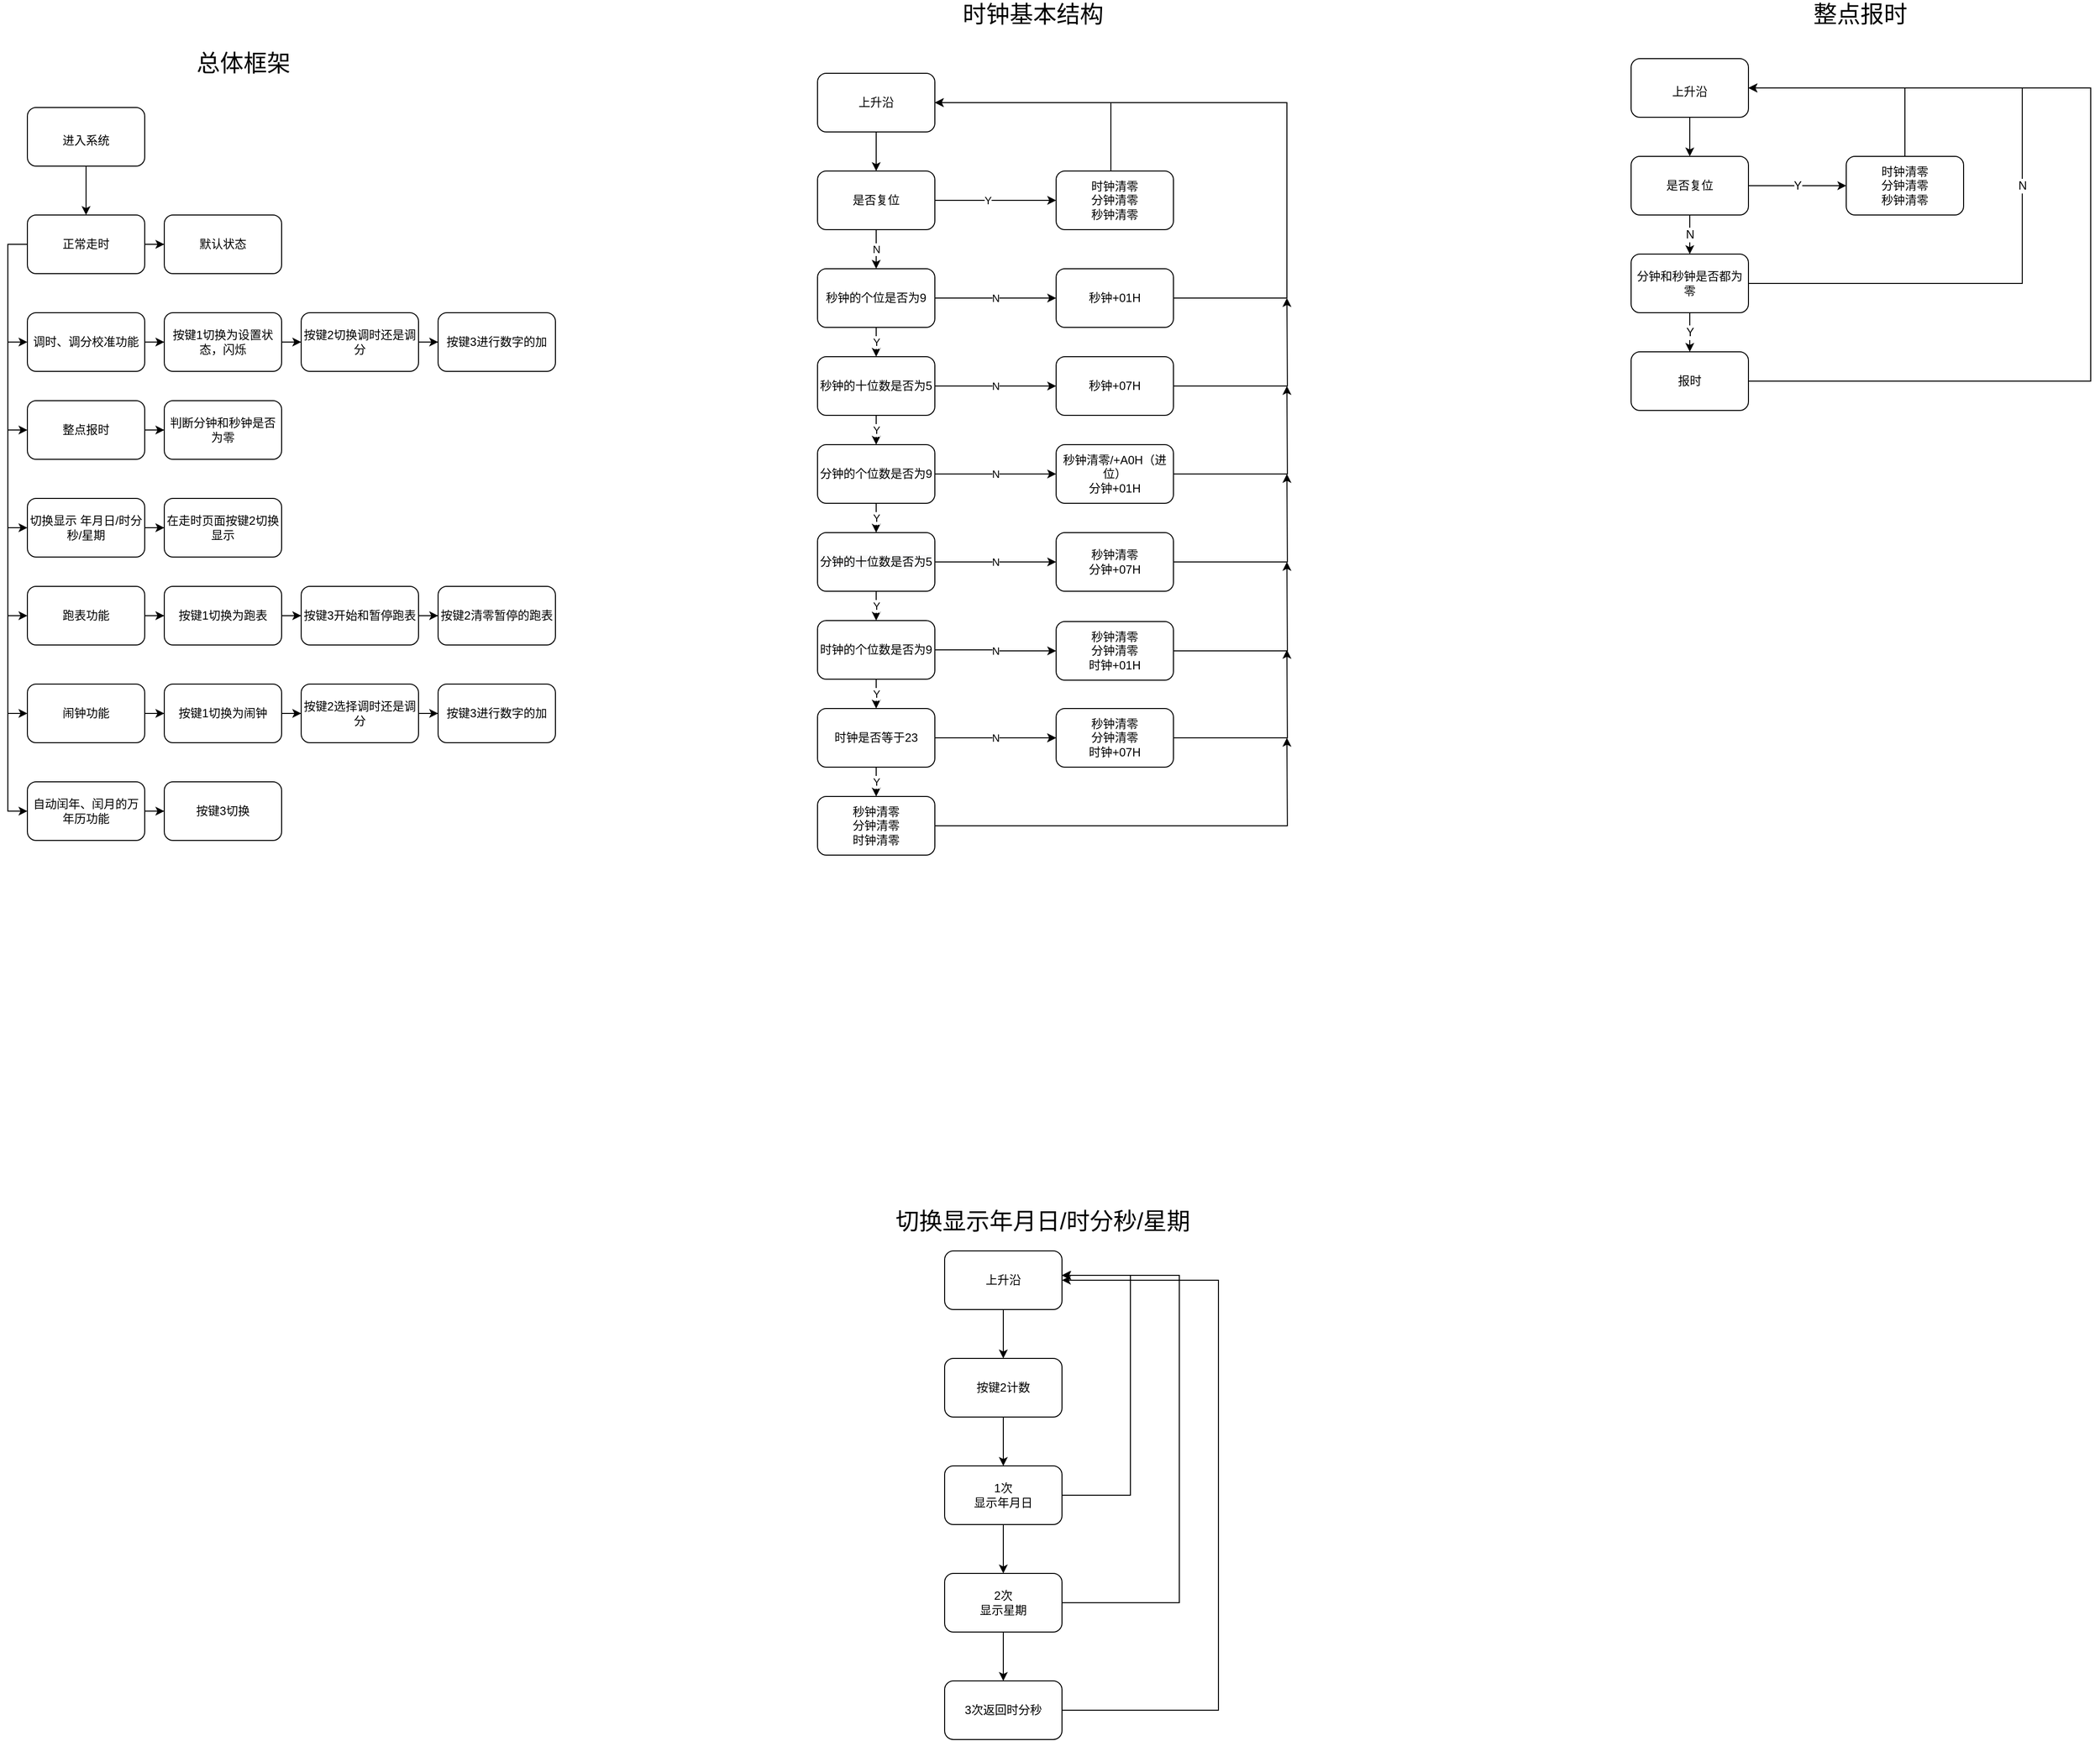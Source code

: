<mxfile version="15.7.4" type="github">
  <diagram id="j-hfwfwADfFg2-2y4FFS" name="Page-1">
    <mxGraphModel dx="620" dy="672" grid="1" gridSize="10" guides="1" tooltips="1" connect="1" arrows="1" fold="1" page="1" pageScale="1" pageWidth="827" pageHeight="1169" math="0" shadow="0">
      <root>
        <mxCell id="0" />
        <mxCell id="1" parent="0" />
        <mxCell id="kllltfMufQYbzrhNUkab-3" style="edgeStyle=orthogonalEdgeStyle;rounded=0;orthogonalLoop=1;jettySize=auto;html=1;exitX=0.5;exitY=1;exitDx=0;exitDy=0;entryX=0.5;entryY=0;entryDx=0;entryDy=0;" parent="1" source="kllltfMufQYbzrhNUkab-1" target="kllltfMufQYbzrhNUkab-2" edge="1">
          <mxGeometry relative="1" as="geometry" />
        </mxCell>
        <mxCell id="kllltfMufQYbzrhNUkab-1" value="上升沿" style="rounded=1;whiteSpace=wrap;html=1;" parent="1" vertex="1">
          <mxGeometry x="1828" y="165" width="120" height="60" as="geometry" />
        </mxCell>
        <mxCell id="kllltfMufQYbzrhNUkab-5" value="N" style="edgeStyle=orthogonalEdgeStyle;rounded=0;orthogonalLoop=1;jettySize=auto;html=1;exitX=0.5;exitY=1;exitDx=0;exitDy=0;entryX=0.5;entryY=0;entryDx=0;entryDy=0;" parent="1" source="kllltfMufQYbzrhNUkab-2" target="kllltfMufQYbzrhNUkab-4" edge="1">
          <mxGeometry relative="1" as="geometry" />
        </mxCell>
        <mxCell id="kllltfMufQYbzrhNUkab-7" style="edgeStyle=orthogonalEdgeStyle;rounded=0;orthogonalLoop=1;jettySize=auto;html=1;exitX=1;exitY=0.5;exitDx=0;exitDy=0;entryX=0;entryY=0.5;entryDx=0;entryDy=0;" parent="1" source="kllltfMufQYbzrhNUkab-2" target="kllltfMufQYbzrhNUkab-6" edge="1">
          <mxGeometry relative="1" as="geometry" />
        </mxCell>
        <mxCell id="kllltfMufQYbzrhNUkab-8" value="Y" style="edgeLabel;html=1;align=center;verticalAlign=middle;resizable=0;points=[];" parent="kllltfMufQYbzrhNUkab-7" vertex="1" connectable="0">
          <mxGeometry x="-0.136" relative="1" as="geometry">
            <mxPoint as="offset" />
          </mxGeometry>
        </mxCell>
        <mxCell id="kllltfMufQYbzrhNUkab-2" value="是否复位" style="rounded=1;whiteSpace=wrap;html=1;" parent="1" vertex="1">
          <mxGeometry x="1828" y="265" width="120" height="60" as="geometry" />
        </mxCell>
        <mxCell id="kllltfMufQYbzrhNUkab-21" value="N" style="edgeStyle=orthogonalEdgeStyle;rounded=0;orthogonalLoop=1;jettySize=auto;html=1;" parent="1" source="kllltfMufQYbzrhNUkab-4" target="kllltfMufQYbzrhNUkab-20" edge="1">
          <mxGeometry relative="1" as="geometry" />
        </mxCell>
        <mxCell id="kllltfMufQYbzrhNUkab-24" value="Y" style="edgeStyle=orthogonalEdgeStyle;rounded=0;orthogonalLoop=1;jettySize=auto;html=1;" parent="1" source="kllltfMufQYbzrhNUkab-4" target="kllltfMufQYbzrhNUkab-10" edge="1">
          <mxGeometry relative="1" as="geometry" />
        </mxCell>
        <mxCell id="kllltfMufQYbzrhNUkab-4" value="秒钟的个位是否为9" style="rounded=1;whiteSpace=wrap;html=1;" parent="1" vertex="1">
          <mxGeometry x="1828" y="365" width="120" height="60" as="geometry" />
        </mxCell>
        <mxCell id="kllltfMufQYbzrhNUkab-9" style="edgeStyle=orthogonalEdgeStyle;rounded=0;orthogonalLoop=1;jettySize=auto;html=1;entryX=1;entryY=0.5;entryDx=0;entryDy=0;" parent="1" source="kllltfMufQYbzrhNUkab-6" target="kllltfMufQYbzrhNUkab-1" edge="1">
          <mxGeometry relative="1" as="geometry">
            <Array as="points">
              <mxPoint x="2128" y="195" />
            </Array>
          </mxGeometry>
        </mxCell>
        <mxCell id="kllltfMufQYbzrhNUkab-6" value="时钟清零&lt;br&gt;分钟清零&lt;br&gt;秒钟清零" style="rounded=1;whiteSpace=wrap;html=1;" parent="1" vertex="1">
          <mxGeometry x="2072" y="265" width="120" height="60" as="geometry" />
        </mxCell>
        <mxCell id="kllltfMufQYbzrhNUkab-25" value="Y" style="edgeStyle=orthogonalEdgeStyle;rounded=0;orthogonalLoop=1;jettySize=auto;html=1;" parent="1" source="kllltfMufQYbzrhNUkab-10" target="kllltfMufQYbzrhNUkab-17" edge="1">
          <mxGeometry relative="1" as="geometry" />
        </mxCell>
        <mxCell id="kllltfMufQYbzrhNUkab-26" value="N" style="edgeStyle=orthogonalEdgeStyle;rounded=0;orthogonalLoop=1;jettySize=auto;html=1;" parent="1" source="kllltfMufQYbzrhNUkab-10" target="kllltfMufQYbzrhNUkab-16" edge="1">
          <mxGeometry relative="1" as="geometry" />
        </mxCell>
        <mxCell id="kllltfMufQYbzrhNUkab-10" value="秒钟的十位数是否为5" style="rounded=1;whiteSpace=wrap;html=1;" parent="1" vertex="1">
          <mxGeometry x="1828" y="455" width="120" height="60" as="geometry" />
        </mxCell>
        <mxCell id="kllltfMufQYbzrhNUkab-45" style="edgeStyle=orthogonalEdgeStyle;rounded=0;orthogonalLoop=1;jettySize=auto;html=1;" parent="1" source="kllltfMufQYbzrhNUkab-16" edge="1">
          <mxGeometry relative="1" as="geometry">
            <mxPoint x="2308" y="395" as="targetPoint" />
          </mxGeometry>
        </mxCell>
        <mxCell id="kllltfMufQYbzrhNUkab-16" value="秒钟+07H" style="rounded=1;whiteSpace=wrap;html=1;" parent="1" vertex="1">
          <mxGeometry x="2072" y="455" width="120" height="60" as="geometry" />
        </mxCell>
        <mxCell id="kllltfMufQYbzrhNUkab-27" value="N" style="edgeStyle=orthogonalEdgeStyle;rounded=0;orthogonalLoop=1;jettySize=auto;html=1;" parent="1" source="kllltfMufQYbzrhNUkab-17" target="kllltfMufQYbzrhNUkab-23" edge="1">
          <mxGeometry relative="1" as="geometry" />
        </mxCell>
        <mxCell id="kllltfMufQYbzrhNUkab-28" value="Y" style="edgeStyle=orthogonalEdgeStyle;rounded=0;orthogonalLoop=1;jettySize=auto;html=1;" parent="1" source="kllltfMufQYbzrhNUkab-17" target="kllltfMufQYbzrhNUkab-22" edge="1">
          <mxGeometry relative="1" as="geometry" />
        </mxCell>
        <mxCell id="kllltfMufQYbzrhNUkab-17" value="分钟的个位数是否为9" style="rounded=1;whiteSpace=wrap;html=1;" parent="1" vertex="1">
          <mxGeometry x="1828" y="545" width="120" height="60" as="geometry" />
        </mxCell>
        <mxCell id="kllltfMufQYbzrhNUkab-44" style="edgeStyle=orthogonalEdgeStyle;rounded=0;orthogonalLoop=1;jettySize=auto;html=1;entryX=1;entryY=0.5;entryDx=0;entryDy=0;" parent="1" source="kllltfMufQYbzrhNUkab-20" target="kllltfMufQYbzrhNUkab-1" edge="1">
          <mxGeometry relative="1" as="geometry">
            <Array as="points">
              <mxPoint x="2308" y="395" />
              <mxPoint x="2308" y="195" />
            </Array>
          </mxGeometry>
        </mxCell>
        <mxCell id="kllltfMufQYbzrhNUkab-20" value="秒钟+01H" style="rounded=1;whiteSpace=wrap;html=1;" parent="1" vertex="1">
          <mxGeometry x="2072" y="365" width="120" height="60" as="geometry" />
        </mxCell>
        <mxCell id="kllltfMufQYbzrhNUkab-30" value="N" style="edgeStyle=orthogonalEdgeStyle;rounded=0;orthogonalLoop=1;jettySize=auto;html=1;" parent="1" source="kllltfMufQYbzrhNUkab-22" target="kllltfMufQYbzrhNUkab-29" edge="1">
          <mxGeometry relative="1" as="geometry" />
        </mxCell>
        <mxCell id="kllltfMufQYbzrhNUkab-34" value="Y" style="edgeStyle=orthogonalEdgeStyle;rounded=0;orthogonalLoop=1;jettySize=auto;html=1;" parent="1" source="kllltfMufQYbzrhNUkab-22" target="kllltfMufQYbzrhNUkab-32" edge="1">
          <mxGeometry relative="1" as="geometry" />
        </mxCell>
        <mxCell id="kllltfMufQYbzrhNUkab-22" value="&lt;span style=&quot;color: rgb(0 , 0 , 0) ; font-family: &amp;#34;helvetica&amp;#34; ; font-size: 12px ; font-style: normal ; font-weight: 400 ; letter-spacing: normal ; text-align: center ; text-indent: 0px ; text-transform: none ; word-spacing: 0px ; background-color: rgb(248 , 249 , 250) ; display: inline ; float: none&quot;&gt;分钟的十位数是否为5&lt;/span&gt;" style="rounded=1;whiteSpace=wrap;html=1;" parent="1" vertex="1">
          <mxGeometry x="1828" y="635" width="120" height="60" as="geometry" />
        </mxCell>
        <mxCell id="kllltfMufQYbzrhNUkab-46" style="edgeStyle=orthogonalEdgeStyle;rounded=0;orthogonalLoop=1;jettySize=auto;html=1;" parent="1" source="kllltfMufQYbzrhNUkab-23" edge="1">
          <mxGeometry relative="1" as="geometry">
            <mxPoint x="2308" y="485" as="targetPoint" />
          </mxGeometry>
        </mxCell>
        <mxCell id="kllltfMufQYbzrhNUkab-23" value="秒钟清零/+A0H（进位）&lt;br&gt;分钟+01H" style="rounded=1;whiteSpace=wrap;html=1;" parent="1" vertex="1">
          <mxGeometry x="2072" y="545" width="120" height="60" as="geometry" />
        </mxCell>
        <mxCell id="kllltfMufQYbzrhNUkab-47" style="edgeStyle=orthogonalEdgeStyle;rounded=0;orthogonalLoop=1;jettySize=auto;html=1;" parent="1" source="kllltfMufQYbzrhNUkab-29" edge="1">
          <mxGeometry relative="1" as="geometry">
            <mxPoint x="2308" y="575" as="targetPoint" />
          </mxGeometry>
        </mxCell>
        <mxCell id="kllltfMufQYbzrhNUkab-29" value="秒钟清零&lt;br&gt;分钟+07H" style="rounded=1;whiteSpace=wrap;html=1;" parent="1" vertex="1">
          <mxGeometry x="2072" y="635" width="120" height="60" as="geometry" />
        </mxCell>
        <mxCell id="kllltfMufQYbzrhNUkab-35" value="Y" style="edgeStyle=orthogonalEdgeStyle;rounded=0;orthogonalLoop=1;jettySize=auto;html=1;" parent="1" source="kllltfMufQYbzrhNUkab-32" target="kllltfMufQYbzrhNUkab-33" edge="1">
          <mxGeometry relative="1" as="geometry" />
        </mxCell>
        <mxCell id="kllltfMufQYbzrhNUkab-38" value="N" style="edgeStyle=orthogonalEdgeStyle;rounded=0;orthogonalLoop=1;jettySize=auto;html=1;" parent="1" source="kllltfMufQYbzrhNUkab-32" target="kllltfMufQYbzrhNUkab-36" edge="1">
          <mxGeometry relative="1" as="geometry" />
        </mxCell>
        <mxCell id="kllltfMufQYbzrhNUkab-32" value="&lt;span style=&quot;font-family: &amp;#34;helvetica&amp;#34;&quot;&gt;时钟的个位数是否为9&lt;/span&gt;" style="rounded=1;whiteSpace=wrap;html=1;" parent="1" vertex="1">
          <mxGeometry x="1828" y="725" width="120" height="60" as="geometry" />
        </mxCell>
        <mxCell id="kllltfMufQYbzrhNUkab-39" value="" style="edgeStyle=orthogonalEdgeStyle;rounded=0;orthogonalLoop=1;jettySize=auto;html=1;" parent="1" source="kllltfMufQYbzrhNUkab-33" target="kllltfMufQYbzrhNUkab-37" edge="1">
          <mxGeometry relative="1" as="geometry" />
        </mxCell>
        <mxCell id="kllltfMufQYbzrhNUkab-41" value="N" style="edgeStyle=orthogonalEdgeStyle;rounded=0;orthogonalLoop=1;jettySize=auto;html=1;" parent="1" source="kllltfMufQYbzrhNUkab-33" target="kllltfMufQYbzrhNUkab-37" edge="1">
          <mxGeometry relative="1" as="geometry" />
        </mxCell>
        <mxCell id="kllltfMufQYbzrhNUkab-43" value="Y" style="edgeStyle=orthogonalEdgeStyle;rounded=0;orthogonalLoop=1;jettySize=auto;html=1;" parent="1" source="kllltfMufQYbzrhNUkab-33" target="kllltfMufQYbzrhNUkab-42" edge="1">
          <mxGeometry relative="1" as="geometry" />
        </mxCell>
        <mxCell id="kllltfMufQYbzrhNUkab-33" value="&lt;span style=&quot;font-family: &amp;#34;helvetica&amp;#34;&quot;&gt;时钟是否等于23&lt;/span&gt;" style="rounded=1;whiteSpace=wrap;html=1;" parent="1" vertex="1">
          <mxGeometry x="1828" y="815" width="120" height="60" as="geometry" />
        </mxCell>
        <mxCell id="kllltfMufQYbzrhNUkab-48" style="edgeStyle=orthogonalEdgeStyle;rounded=0;orthogonalLoop=1;jettySize=auto;html=1;" parent="1" source="kllltfMufQYbzrhNUkab-36" edge="1">
          <mxGeometry relative="1" as="geometry">
            <mxPoint x="2308" y="665" as="targetPoint" />
          </mxGeometry>
        </mxCell>
        <mxCell id="kllltfMufQYbzrhNUkab-36" value="秒钟清零&lt;br&gt;分钟清零&lt;br&gt;时钟+01H" style="rounded=1;whiteSpace=wrap;html=1;" parent="1" vertex="1">
          <mxGeometry x="2072" y="726" width="120" height="60" as="geometry" />
        </mxCell>
        <mxCell id="kllltfMufQYbzrhNUkab-49" style="edgeStyle=orthogonalEdgeStyle;rounded=0;orthogonalLoop=1;jettySize=auto;html=1;" parent="1" source="kllltfMufQYbzrhNUkab-37" edge="1">
          <mxGeometry relative="1" as="geometry">
            <mxPoint x="2308" y="755" as="targetPoint" />
          </mxGeometry>
        </mxCell>
        <mxCell id="kllltfMufQYbzrhNUkab-37" value="&lt;span&gt;秒钟清零&lt;/span&gt;&lt;br&gt;&lt;span&gt;分钟清零&lt;/span&gt;&lt;br&gt;&lt;span&gt;时钟+07H&lt;/span&gt;" style="rounded=1;whiteSpace=wrap;html=1;" parent="1" vertex="1">
          <mxGeometry x="2072" y="815" width="120" height="60" as="geometry" />
        </mxCell>
        <mxCell id="kllltfMufQYbzrhNUkab-50" style="edgeStyle=orthogonalEdgeStyle;rounded=0;orthogonalLoop=1;jettySize=auto;html=1;" parent="1" source="kllltfMufQYbzrhNUkab-42" edge="1">
          <mxGeometry relative="1" as="geometry">
            <mxPoint x="2308" y="845" as="targetPoint" />
          </mxGeometry>
        </mxCell>
        <mxCell id="kllltfMufQYbzrhNUkab-42" value="&lt;span style=&quot;font-family: &amp;#34;helvetica&amp;#34;&quot;&gt;秒钟清零&lt;/span&gt;&lt;br style=&quot;font-family: &amp;#34;helvetica&amp;#34;&quot;&gt;&lt;span style=&quot;font-family: &amp;#34;helvetica&amp;#34;&quot;&gt;分钟清零&lt;br&gt;&lt;/span&gt;&lt;span style=&quot;font-family: &amp;#34;helvetica&amp;#34;&quot;&gt;时钟清零&lt;/span&gt;" style="rounded=1;whiteSpace=wrap;html=1;" parent="1" vertex="1">
          <mxGeometry x="1828" y="905" width="120" height="60" as="geometry" />
        </mxCell>
        <mxCell id="58QA114sEeceiY14fXUz-45" value="&lt;font style=&quot;font-size: 24px&quot;&gt;时钟基本结构&lt;/font&gt;" style="text;html=1;align=center;verticalAlign=middle;resizable=0;points=[];autosize=1;strokeColor=none;fillColor=none;" parent="1" vertex="1">
          <mxGeometry x="1968" y="95" width="160" height="20" as="geometry" />
        </mxCell>
        <mxCell id="58QA114sEeceiY14fXUz-48" value="总体框架" style="text;html=1;strokeColor=none;fillColor=none;align=center;verticalAlign=middle;whiteSpace=wrap;rounded=0;fontSize=24;" parent="1" vertex="1">
          <mxGeometry x="1131" y="140" width="220" height="30" as="geometry" />
        </mxCell>
        <mxCell id="58QA114sEeceiY14fXUz-52" value="" style="edgeStyle=orthogonalEdgeStyle;rounded=0;orthogonalLoop=1;jettySize=auto;html=1;fontSize=12;" parent="1" source="58QA114sEeceiY14fXUz-49" target="58QA114sEeceiY14fXUz-50" edge="1">
          <mxGeometry relative="1" as="geometry" />
        </mxCell>
        <mxCell id="58QA114sEeceiY14fXUz-49" value="&lt;font style=&quot;font-size: 12px&quot;&gt;进入系统&lt;/font&gt;" style="rounded=1;whiteSpace=wrap;html=1;fontSize=24;" parent="1" vertex="1">
          <mxGeometry x="1020" y="200" width="120" height="60" as="geometry" />
        </mxCell>
        <mxCell id="58QA114sEeceiY14fXUz-71" style="edgeStyle=orthogonalEdgeStyle;rounded=0;orthogonalLoop=1;jettySize=auto;html=1;exitX=0;exitY=0.5;exitDx=0;exitDy=0;entryX=0;entryY=0.5;entryDx=0;entryDy=0;fontSize=12;" parent="1" source="58QA114sEeceiY14fXUz-50" target="58QA114sEeceiY14fXUz-53" edge="1">
          <mxGeometry relative="1" as="geometry" />
        </mxCell>
        <mxCell id="58QA114sEeceiY14fXUz-72" style="edgeStyle=orthogonalEdgeStyle;rounded=0;orthogonalLoop=1;jettySize=auto;html=1;exitX=0;exitY=0.5;exitDx=0;exitDy=0;entryX=0;entryY=0.5;entryDx=0;entryDy=0;fontSize=12;" parent="1" source="58QA114sEeceiY14fXUz-50" target="58QA114sEeceiY14fXUz-55" edge="1">
          <mxGeometry relative="1" as="geometry" />
        </mxCell>
        <mxCell id="58QA114sEeceiY14fXUz-73" style="edgeStyle=orthogonalEdgeStyle;rounded=0;orthogonalLoop=1;jettySize=auto;html=1;exitX=0;exitY=0.5;exitDx=0;exitDy=0;entryX=0;entryY=0.5;entryDx=0;entryDy=0;fontSize=12;" parent="1" source="58QA114sEeceiY14fXUz-50" target="58QA114sEeceiY14fXUz-58" edge="1">
          <mxGeometry relative="1" as="geometry" />
        </mxCell>
        <mxCell id="58QA114sEeceiY14fXUz-74" style="edgeStyle=orthogonalEdgeStyle;rounded=0;orthogonalLoop=1;jettySize=auto;html=1;exitX=0;exitY=0.5;exitDx=0;exitDy=0;entryX=0;entryY=0.5;entryDx=0;entryDy=0;fontSize=12;" parent="1" source="58QA114sEeceiY14fXUz-50" target="58QA114sEeceiY14fXUz-60" edge="1">
          <mxGeometry relative="1" as="geometry" />
        </mxCell>
        <mxCell id="58QA114sEeceiY14fXUz-75" style="edgeStyle=orthogonalEdgeStyle;rounded=0;orthogonalLoop=1;jettySize=auto;html=1;exitX=0;exitY=0.5;exitDx=0;exitDy=0;entryX=0;entryY=0.5;entryDx=0;entryDy=0;fontSize=12;" parent="1" source="58QA114sEeceiY14fXUz-50" target="58QA114sEeceiY14fXUz-57" edge="1">
          <mxGeometry relative="1" as="geometry" />
        </mxCell>
        <mxCell id="58QA114sEeceiY14fXUz-76" style="edgeStyle=orthogonalEdgeStyle;rounded=0;orthogonalLoop=1;jettySize=auto;html=1;exitX=0;exitY=0.5;exitDx=0;exitDy=0;entryX=0;entryY=0.5;entryDx=0;entryDy=0;fontSize=12;" parent="1" source="58QA114sEeceiY14fXUz-50" target="58QA114sEeceiY14fXUz-59" edge="1">
          <mxGeometry relative="1" as="geometry" />
        </mxCell>
        <mxCell id="58QA114sEeceiY14fXUz-78" value="" style="edgeStyle=orthogonalEdgeStyle;rounded=0;orthogonalLoop=1;jettySize=auto;html=1;fontSize=12;" parent="1" source="58QA114sEeceiY14fXUz-50" target="58QA114sEeceiY14fXUz-77" edge="1">
          <mxGeometry relative="1" as="geometry" />
        </mxCell>
        <mxCell id="58QA114sEeceiY14fXUz-50" value="正常走时" style="rounded=1;whiteSpace=wrap;html=1;fontSize=12;" parent="1" vertex="1">
          <mxGeometry x="1020" y="310" width="120" height="60" as="geometry" />
        </mxCell>
        <mxCell id="58QA114sEeceiY14fXUz-80" value="" style="edgeStyle=orthogonalEdgeStyle;rounded=0;orthogonalLoop=1;jettySize=auto;html=1;fontSize=12;" parent="1" source="58QA114sEeceiY14fXUz-53" target="58QA114sEeceiY14fXUz-79" edge="1">
          <mxGeometry relative="1" as="geometry" />
        </mxCell>
        <mxCell id="58QA114sEeceiY14fXUz-53" value="调时、调分校准功能" style="rounded=1;whiteSpace=wrap;html=1;fontSize=12;" parent="1" vertex="1">
          <mxGeometry x="1020" y="410" width="120" height="60" as="geometry" />
        </mxCell>
        <mxCell id="58QA114sEeceiY14fXUz-87" value="" style="edgeStyle=orthogonalEdgeStyle;rounded=0;orthogonalLoop=1;jettySize=auto;html=1;fontSize=12;" parent="1" source="58QA114sEeceiY14fXUz-55" target="58QA114sEeceiY14fXUz-86" edge="1">
          <mxGeometry relative="1" as="geometry" />
        </mxCell>
        <mxCell id="58QA114sEeceiY14fXUz-55" value="整点报时" style="rounded=1;whiteSpace=wrap;html=1;fontSize=12;" parent="1" vertex="1">
          <mxGeometry x="1020" y="500" width="120" height="60" as="geometry" />
        </mxCell>
        <mxCell id="58QA114sEeceiY14fXUz-98" value="" style="edgeStyle=orthogonalEdgeStyle;rounded=0;orthogonalLoop=1;jettySize=auto;html=1;fontSize=12;" parent="1" source="58QA114sEeceiY14fXUz-57" target="58QA114sEeceiY14fXUz-97" edge="1">
          <mxGeometry relative="1" as="geometry" />
        </mxCell>
        <mxCell id="58QA114sEeceiY14fXUz-57" value="闹钟功能" style="rounded=1;whiteSpace=wrap;html=1;fontSize=12;" parent="1" vertex="1">
          <mxGeometry x="1020" y="790" width="120" height="60" as="geometry" />
        </mxCell>
        <mxCell id="58QA114sEeceiY14fXUz-90" value="" style="edgeStyle=orthogonalEdgeStyle;rounded=0;orthogonalLoop=1;jettySize=auto;html=1;fontSize=12;" parent="1" source="58QA114sEeceiY14fXUz-58" target="58QA114sEeceiY14fXUz-89" edge="1">
          <mxGeometry relative="1" as="geometry" />
        </mxCell>
        <mxCell id="58QA114sEeceiY14fXUz-58" value="切换显示 年月日/时分秒/星期" style="rounded=1;whiteSpace=wrap;html=1;fontSize=12;" parent="1" vertex="1">
          <mxGeometry x="1020" y="600" width="120" height="60" as="geometry" />
        </mxCell>
        <mxCell id="58QA114sEeceiY14fXUz-107" value="" style="edgeStyle=orthogonalEdgeStyle;rounded=0;orthogonalLoop=1;jettySize=auto;html=1;fontSize=12;" parent="1" source="58QA114sEeceiY14fXUz-59" target="58QA114sEeceiY14fXUz-105" edge="1">
          <mxGeometry relative="1" as="geometry" />
        </mxCell>
        <mxCell id="58QA114sEeceiY14fXUz-59" value="自动闰年、闰月的万年历功能" style="rounded=1;whiteSpace=wrap;html=1;fontSize=12;" parent="1" vertex="1">
          <mxGeometry x="1020" y="890" width="120" height="60" as="geometry" />
        </mxCell>
        <mxCell id="58QA114sEeceiY14fXUz-92" value="" style="edgeStyle=orthogonalEdgeStyle;rounded=0;orthogonalLoop=1;jettySize=auto;html=1;fontSize=12;" parent="1" source="58QA114sEeceiY14fXUz-60" target="58QA114sEeceiY14fXUz-91" edge="1">
          <mxGeometry relative="1" as="geometry" />
        </mxCell>
        <mxCell id="58QA114sEeceiY14fXUz-60" value="跑表功能" style="rounded=1;whiteSpace=wrap;html=1;fontSize=12;" parent="1" vertex="1">
          <mxGeometry x="1020" y="690" width="120" height="60" as="geometry" />
        </mxCell>
        <mxCell id="58QA114sEeceiY14fXUz-77" value="默认状态" style="rounded=1;whiteSpace=wrap;html=1;fontSize=12;" parent="1" vertex="1">
          <mxGeometry x="1160" y="310" width="120" height="60" as="geometry" />
        </mxCell>
        <mxCell id="58QA114sEeceiY14fXUz-82" value="" style="edgeStyle=orthogonalEdgeStyle;rounded=0;orthogonalLoop=1;jettySize=auto;html=1;fontSize=12;" parent="1" source="58QA114sEeceiY14fXUz-79" target="58QA114sEeceiY14fXUz-81" edge="1">
          <mxGeometry relative="1" as="geometry" />
        </mxCell>
        <mxCell id="58QA114sEeceiY14fXUz-79" value="按键1切换为设置状态，闪烁" style="rounded=1;whiteSpace=wrap;html=1;fontSize=12;" parent="1" vertex="1">
          <mxGeometry x="1160" y="410" width="120" height="60" as="geometry" />
        </mxCell>
        <mxCell id="58QA114sEeceiY14fXUz-85" value="" style="edgeStyle=orthogonalEdgeStyle;rounded=0;orthogonalLoop=1;jettySize=auto;html=1;fontSize=12;" parent="1" source="58QA114sEeceiY14fXUz-81" target="58QA114sEeceiY14fXUz-84" edge="1">
          <mxGeometry relative="1" as="geometry" />
        </mxCell>
        <mxCell id="58QA114sEeceiY14fXUz-81" value="按键2切换调时还是调分" style="rounded=1;whiteSpace=wrap;html=1;fontSize=12;" parent="1" vertex="1">
          <mxGeometry x="1300" y="410" width="120" height="60" as="geometry" />
        </mxCell>
        <mxCell id="58QA114sEeceiY14fXUz-84" value="按键3进行数字的加" style="rounded=1;whiteSpace=wrap;html=1;fontSize=12;" parent="1" vertex="1">
          <mxGeometry x="1440" y="410" width="120" height="60" as="geometry" />
        </mxCell>
        <mxCell id="58QA114sEeceiY14fXUz-86" value="判断分钟和秒钟是否为零" style="rounded=1;whiteSpace=wrap;html=1;fontSize=12;" parent="1" vertex="1">
          <mxGeometry x="1160" y="500" width="120" height="60" as="geometry" />
        </mxCell>
        <mxCell id="58QA114sEeceiY14fXUz-89" value="在走时页面按键2切换显示" style="rounded=1;whiteSpace=wrap;html=1;fontSize=12;" parent="1" vertex="1">
          <mxGeometry x="1160" y="600" width="120" height="60" as="geometry" />
        </mxCell>
        <mxCell id="58QA114sEeceiY14fXUz-94" value="" style="edgeStyle=orthogonalEdgeStyle;rounded=0;orthogonalLoop=1;jettySize=auto;html=1;fontSize=12;" parent="1" source="58QA114sEeceiY14fXUz-91" target="58QA114sEeceiY14fXUz-93" edge="1">
          <mxGeometry relative="1" as="geometry" />
        </mxCell>
        <mxCell id="58QA114sEeceiY14fXUz-91" value="按键1切换为跑表" style="rounded=1;whiteSpace=wrap;html=1;fontSize=12;" parent="1" vertex="1">
          <mxGeometry x="1160" y="690" width="120" height="60" as="geometry" />
        </mxCell>
        <mxCell id="58QA114sEeceiY14fXUz-96" value="" style="edgeStyle=orthogonalEdgeStyle;rounded=0;orthogonalLoop=1;jettySize=auto;html=1;fontSize=12;" parent="1" source="58QA114sEeceiY14fXUz-93" target="58QA114sEeceiY14fXUz-95" edge="1">
          <mxGeometry relative="1" as="geometry" />
        </mxCell>
        <mxCell id="58QA114sEeceiY14fXUz-93" value="按键3开始和暂停跑表" style="rounded=1;whiteSpace=wrap;html=1;fontSize=12;" parent="1" vertex="1">
          <mxGeometry x="1300" y="690" width="120" height="60" as="geometry" />
        </mxCell>
        <mxCell id="58QA114sEeceiY14fXUz-95" value="按键2清零暂停的跑表" style="rounded=1;whiteSpace=wrap;html=1;fontSize=12;" parent="1" vertex="1">
          <mxGeometry x="1440" y="690" width="120" height="60" as="geometry" />
        </mxCell>
        <mxCell id="58QA114sEeceiY14fXUz-102" value="" style="edgeStyle=orthogonalEdgeStyle;rounded=0;orthogonalLoop=1;jettySize=auto;html=1;fontSize=12;" parent="1" source="58QA114sEeceiY14fXUz-97" target="58QA114sEeceiY14fXUz-101" edge="1">
          <mxGeometry relative="1" as="geometry" />
        </mxCell>
        <mxCell id="58QA114sEeceiY14fXUz-97" value="按键1切换为闹钟" style="rounded=1;whiteSpace=wrap;html=1;fontSize=12;" parent="1" vertex="1">
          <mxGeometry x="1160" y="790" width="120" height="60" as="geometry" />
        </mxCell>
        <mxCell id="58QA114sEeceiY14fXUz-104" value="" style="edgeStyle=orthogonalEdgeStyle;rounded=0;orthogonalLoop=1;jettySize=auto;html=1;fontSize=12;" parent="1" source="58QA114sEeceiY14fXUz-101" target="58QA114sEeceiY14fXUz-103" edge="1">
          <mxGeometry relative="1" as="geometry" />
        </mxCell>
        <mxCell id="58QA114sEeceiY14fXUz-101" value="按键2选择调时还是调分" style="rounded=1;whiteSpace=wrap;html=1;fontSize=12;" parent="1" vertex="1">
          <mxGeometry x="1300" y="790" width="120" height="60" as="geometry" />
        </mxCell>
        <mxCell id="58QA114sEeceiY14fXUz-103" value="按键3进行数字的加" style="rounded=1;whiteSpace=wrap;html=1;fontSize=12;" parent="1" vertex="1">
          <mxGeometry x="1440" y="790" width="120" height="60" as="geometry" />
        </mxCell>
        <mxCell id="58QA114sEeceiY14fXUz-105" value="按键3切换" style="rounded=1;whiteSpace=wrap;html=1;fontSize=12;" parent="1" vertex="1">
          <mxGeometry x="1160" y="890" width="120" height="60" as="geometry" />
        </mxCell>
        <mxCell id="58QA114sEeceiY14fXUz-108" value="&lt;font style=&quot;font-size: 24px&quot;&gt;整点报时&lt;/font&gt;" style="text;html=1;align=center;verticalAlign=middle;resizable=0;points=[];autosize=1;strokeColor=none;fillColor=none;fontSize=12;" parent="1" vertex="1">
          <mxGeometry x="2839" y="95" width="110" height="20" as="geometry" />
        </mxCell>
        <mxCell id="58QA114sEeceiY14fXUz-111" value="" style="edgeStyle=orthogonalEdgeStyle;rounded=0;orthogonalLoop=1;jettySize=auto;html=1;fontSize=12;" parent="1" source="58QA114sEeceiY14fXUz-109" target="58QA114sEeceiY14fXUz-110" edge="1">
          <mxGeometry relative="1" as="geometry" />
        </mxCell>
        <mxCell id="58QA114sEeceiY14fXUz-109" value="&lt;span style=&quot;font-size: 12px&quot;&gt;上升沿&lt;/span&gt;" style="rounded=1;whiteSpace=wrap;html=1;fontSize=24;" parent="1" vertex="1">
          <mxGeometry x="2660" y="150" width="120" height="60" as="geometry" />
        </mxCell>
        <mxCell id="58QA114sEeceiY14fXUz-113" value="Y" style="edgeStyle=orthogonalEdgeStyle;rounded=0;orthogonalLoop=1;jettySize=auto;html=1;fontSize=12;" parent="1" source="58QA114sEeceiY14fXUz-110" target="58QA114sEeceiY14fXUz-112" edge="1">
          <mxGeometry relative="1" as="geometry" />
        </mxCell>
        <mxCell id="58QA114sEeceiY14fXUz-117" value="N" style="edgeStyle=orthogonalEdgeStyle;rounded=0;orthogonalLoop=1;jettySize=auto;html=1;fontSize=12;" parent="1" source="58QA114sEeceiY14fXUz-110" target="58QA114sEeceiY14fXUz-116" edge="1">
          <mxGeometry relative="1" as="geometry" />
        </mxCell>
        <mxCell id="58QA114sEeceiY14fXUz-110" value="是否复位" style="rounded=1;whiteSpace=wrap;html=1;fontSize=12;" parent="1" vertex="1">
          <mxGeometry x="2660" y="250" width="120" height="60" as="geometry" />
        </mxCell>
        <mxCell id="58QA114sEeceiY14fXUz-114" style="edgeStyle=orthogonalEdgeStyle;rounded=0;orthogonalLoop=1;jettySize=auto;html=1;exitX=0.5;exitY=0;exitDx=0;exitDy=0;entryX=1;entryY=0.5;entryDx=0;entryDy=0;fontSize=12;" parent="1" source="58QA114sEeceiY14fXUz-112" target="58QA114sEeceiY14fXUz-109" edge="1">
          <mxGeometry relative="1" as="geometry" />
        </mxCell>
        <mxCell id="58QA114sEeceiY14fXUz-112" value="时钟清零&lt;br&gt;分钟清零&lt;br&gt;秒钟清零" style="rounded=1;whiteSpace=wrap;html=1;fontSize=12;" parent="1" vertex="1">
          <mxGeometry x="2880" y="250" width="120" height="60" as="geometry" />
        </mxCell>
        <mxCell id="58QA114sEeceiY14fXUz-119" value="Y" style="edgeStyle=orthogonalEdgeStyle;rounded=0;orthogonalLoop=1;jettySize=auto;html=1;fontSize=12;" parent="1" source="58QA114sEeceiY14fXUz-116" target="58QA114sEeceiY14fXUz-118" edge="1">
          <mxGeometry relative="1" as="geometry" />
        </mxCell>
        <mxCell id="58QA114sEeceiY14fXUz-121" value="N" style="edgeStyle=orthogonalEdgeStyle;rounded=0;orthogonalLoop=1;jettySize=auto;html=1;exitX=1;exitY=0.5;exitDx=0;exitDy=0;entryX=1;entryY=0.5;entryDx=0;entryDy=0;fontSize=12;" parent="1" source="58QA114sEeceiY14fXUz-116" target="58QA114sEeceiY14fXUz-109" edge="1">
          <mxGeometry relative="1" as="geometry">
            <Array as="points">
              <mxPoint x="3060" y="380" />
              <mxPoint x="3060" y="180" />
            </Array>
          </mxGeometry>
        </mxCell>
        <mxCell id="58QA114sEeceiY14fXUz-116" value="分钟和秒钟是否都为零" style="rounded=1;whiteSpace=wrap;html=1;fontSize=12;" parent="1" vertex="1">
          <mxGeometry x="2660" y="350" width="120" height="60" as="geometry" />
        </mxCell>
        <mxCell id="58QA114sEeceiY14fXUz-120" style="edgeStyle=orthogonalEdgeStyle;rounded=0;orthogonalLoop=1;jettySize=auto;html=1;exitX=1;exitY=0.5;exitDx=0;exitDy=0;entryX=1;entryY=0.5;entryDx=0;entryDy=0;fontSize=12;" parent="1" source="58QA114sEeceiY14fXUz-118" target="58QA114sEeceiY14fXUz-109" edge="1">
          <mxGeometry relative="1" as="geometry">
            <Array as="points">
              <mxPoint x="3130" y="480" />
              <mxPoint x="3130" y="180" />
            </Array>
          </mxGeometry>
        </mxCell>
        <mxCell id="58QA114sEeceiY14fXUz-118" value="报时" style="rounded=1;whiteSpace=wrap;html=1;fontSize=12;" parent="1" vertex="1">
          <mxGeometry x="2660" y="450" width="120" height="60" as="geometry" />
        </mxCell>
        <mxCell id="58QA114sEeceiY14fXUz-125" value="" style="edgeStyle=orthogonalEdgeStyle;rounded=0;orthogonalLoop=1;jettySize=auto;html=1;fontSize=24;" parent="1" source="58QA114sEeceiY14fXUz-122" target="58QA114sEeceiY14fXUz-124" edge="1">
          <mxGeometry relative="1" as="geometry" />
        </mxCell>
        <mxCell id="58QA114sEeceiY14fXUz-122" value="上升沿" style="rounded=1;whiteSpace=wrap;html=1;fontSize=12;" parent="1" vertex="1">
          <mxGeometry x="1958" y="1370" width="120" height="60" as="geometry" />
        </mxCell>
        <mxCell id="58QA114sEeceiY14fXUz-123" value="&lt;font style=&quot;font-size: 24px&quot;&gt;切换显示年月日/时分秒/星期&lt;/font&gt;" style="text;html=1;align=center;verticalAlign=middle;resizable=0;points=[];autosize=1;strokeColor=none;fillColor=none;fontSize=12;" parent="1" vertex="1">
          <mxGeometry x="1898" y="1330" width="320" height="20" as="geometry" />
        </mxCell>
        <mxCell id="58QA114sEeceiY14fXUz-127" value="" style="edgeStyle=orthogonalEdgeStyle;rounded=0;orthogonalLoop=1;jettySize=auto;html=1;fontSize=24;" parent="1" source="58QA114sEeceiY14fXUz-124" target="58QA114sEeceiY14fXUz-126" edge="1">
          <mxGeometry relative="1" as="geometry" />
        </mxCell>
        <mxCell id="58QA114sEeceiY14fXUz-124" value="按键2计数" style="rounded=1;whiteSpace=wrap;html=1;fontSize=12;" parent="1" vertex="1">
          <mxGeometry x="1958" y="1480" width="120" height="60" as="geometry" />
        </mxCell>
        <mxCell id="58QA114sEeceiY14fXUz-131" value="" style="edgeStyle=orthogonalEdgeStyle;rounded=0;orthogonalLoop=1;jettySize=auto;html=1;fontSize=24;" parent="1" source="58QA114sEeceiY14fXUz-126" target="58QA114sEeceiY14fXUz-128" edge="1">
          <mxGeometry relative="1" as="geometry" />
        </mxCell>
        <mxCell id="58QA114sEeceiY14fXUz-134" style="edgeStyle=orthogonalEdgeStyle;rounded=0;orthogonalLoop=1;jettySize=auto;html=1;exitX=1;exitY=0.5;exitDx=0;exitDy=0;entryX=0.996;entryY=0.417;entryDx=0;entryDy=0;entryPerimeter=0;fontSize=24;" parent="1" source="58QA114sEeceiY14fXUz-126" target="58QA114sEeceiY14fXUz-122" edge="1">
          <mxGeometry relative="1" as="geometry">
            <Array as="points">
              <mxPoint x="2148" y="1620" />
              <mxPoint x="2148" y="1395" />
            </Array>
          </mxGeometry>
        </mxCell>
        <mxCell id="58QA114sEeceiY14fXUz-126" value="1次&lt;br&gt;显示年月日" style="rounded=1;whiteSpace=wrap;html=1;fontSize=12;" parent="1" vertex="1">
          <mxGeometry x="1958" y="1590" width="120" height="60" as="geometry" />
        </mxCell>
        <mxCell id="58QA114sEeceiY14fXUz-130" value="" style="edgeStyle=orthogonalEdgeStyle;rounded=0;orthogonalLoop=1;jettySize=auto;html=1;fontSize=24;" parent="1" source="58QA114sEeceiY14fXUz-128" target="58QA114sEeceiY14fXUz-129" edge="1">
          <mxGeometry relative="1" as="geometry" />
        </mxCell>
        <mxCell id="58QA114sEeceiY14fXUz-136" style="edgeStyle=orthogonalEdgeStyle;rounded=0;orthogonalLoop=1;jettySize=auto;html=1;exitX=1;exitY=0.5;exitDx=0;exitDy=0;entryX=1.003;entryY=0.417;entryDx=0;entryDy=0;entryPerimeter=0;fontSize=24;" parent="1" source="58QA114sEeceiY14fXUz-128" target="58QA114sEeceiY14fXUz-122" edge="1">
          <mxGeometry relative="1" as="geometry">
            <Array as="points">
              <mxPoint x="2198" y="1730" />
              <mxPoint x="2198" y="1395" />
            </Array>
          </mxGeometry>
        </mxCell>
        <mxCell id="58QA114sEeceiY14fXUz-128" value="2次&lt;br&gt;显示星期" style="rounded=1;whiteSpace=wrap;html=1;fontSize=12;" parent="1" vertex="1">
          <mxGeometry x="1958" y="1700" width="120" height="60" as="geometry" />
        </mxCell>
        <mxCell id="58QA114sEeceiY14fXUz-137" style="edgeStyle=orthogonalEdgeStyle;rounded=0;orthogonalLoop=1;jettySize=auto;html=1;exitX=1;exitY=0.5;exitDx=0;exitDy=0;entryX=1;entryY=0.5;entryDx=0;entryDy=0;fontSize=24;" parent="1" source="58QA114sEeceiY14fXUz-129" target="58QA114sEeceiY14fXUz-122" edge="1">
          <mxGeometry relative="1" as="geometry">
            <Array as="points">
              <mxPoint x="2238" y="1840" />
              <mxPoint x="2238" y="1400" />
            </Array>
          </mxGeometry>
        </mxCell>
        <mxCell id="58QA114sEeceiY14fXUz-129" value="3次返回时分秒" style="rounded=1;whiteSpace=wrap;html=1;fontSize=12;" parent="1" vertex="1">
          <mxGeometry x="1958" y="1810" width="120" height="60" as="geometry" />
        </mxCell>
      </root>
    </mxGraphModel>
  </diagram>
</mxfile>
